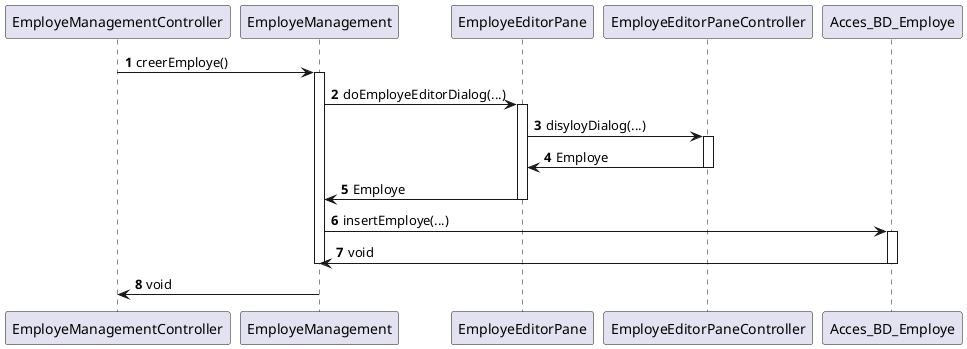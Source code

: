 @startuml
'https://plantuml.com/sequence-diagram

autonumber

EmployeManagementController ->  EmployeManagement : creerEmploye()

    activate EmployeManagement
            EmployeManagement -> EmployeEditorPane : doEmployeEditorDialog(...)
            activate EmployeEditorPane
            EmployeEditorPane -> EmployeEditorPaneController : disyloyDialog(...)
            activate EmployeEditorPaneController
            EmployeEditorPaneController ->EmployeEditorPane : Employe
            deactivate EmployeEditorPaneController

            EmployeEditorPane -> EmployeManagement : Employe
            deactivate EmployeEditorPane

        EmployeManagement -> Acces_BD_Employe : insertEmploye(...)
        activate Acces_BD_Employe
        Acces_BD_Employe -> EmployeManagement : void
        deactivate Acces_BD_Employe

    deactivate EmployeManagement
EmployeManagement -> EmployeManagementController :void




@enduml